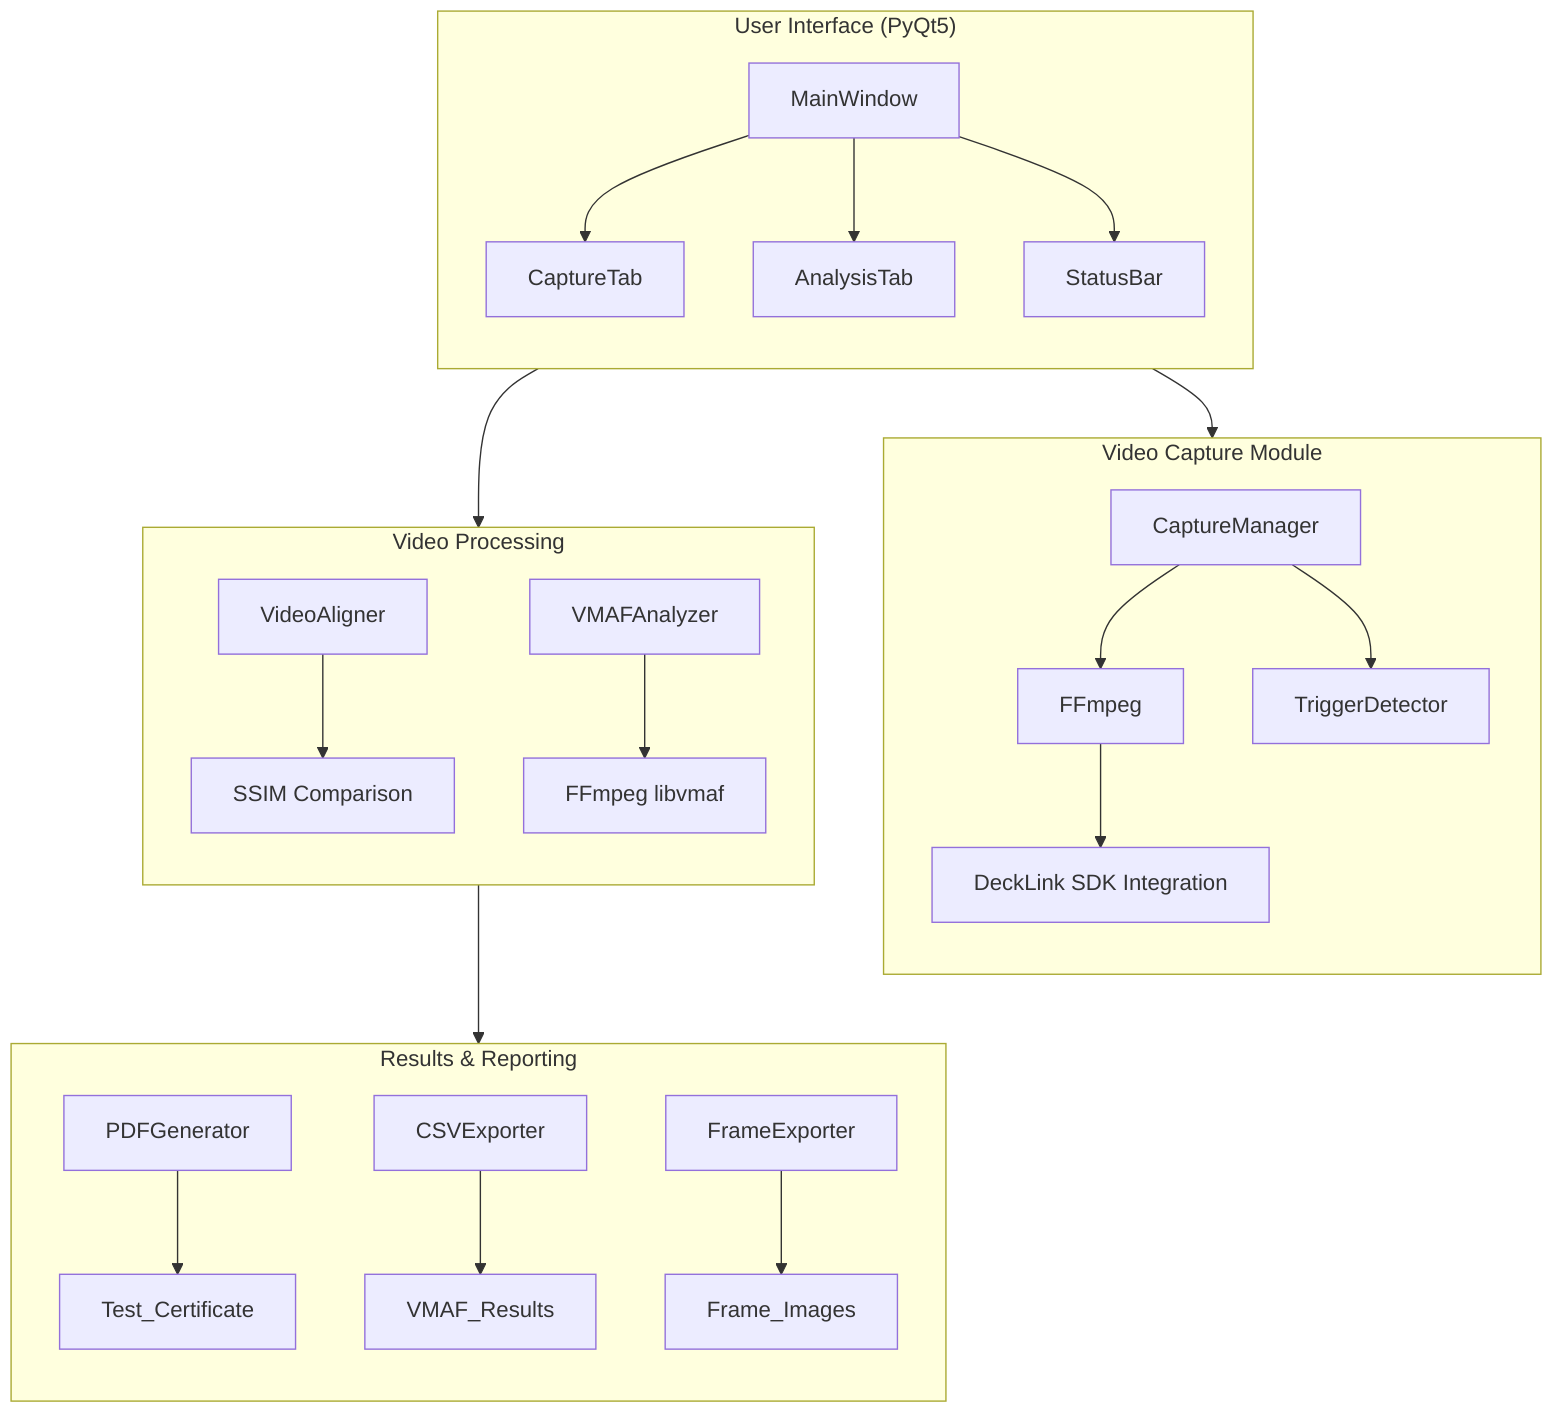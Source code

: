 flowchart TB
    subgraph UI["User Interface (PyQt5)"]
        direction TB
        MainWindow --> CaptureTab
        MainWindow --> AnalysisTab
        MainWindow --> StatusBar
    end
    
    subgraph Capture["Video Capture Module"]
        direction TB
        CaptureManager --> FFmpeg
        CaptureManager --> TriggerDetector
        FFmpeg --> DeckLink["DeckLink SDK Integration"]
    end
    
    subgraph Processing["Video Processing"]
        direction TB
        VideoAligner --> SSIM["SSIM Comparison"]
        VMAFAnalyzer --> LibVMAF["FFmpeg libvmaf"]
    end
    
    subgraph Output["Results & Reporting"]
        direction TB
        PDFGenerator --> Test_Certificate
        CSVExporter --> VMAF_Results
        FrameExporter --> Frame_Images
    end
    
    UI --> Capture
    UI --> Processing
    Processing --> Output